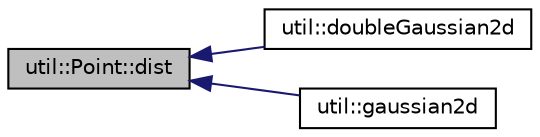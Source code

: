 digraph "util::Point::dist"
{
  edge [fontname="Helvetica",fontsize="10",labelfontname="Helvetica",labelfontsize="10"];
  node [fontname="Helvetica",fontsize="10",shape=record];
  rankdir="LR";
  Node17 [label="util::Point::dist",height=0.2,width=0.4,color="black", fillcolor="grey75", style="filled", fontcolor="black"];
  Node17 -> Node18 [dir="back",color="midnightblue",fontsize="10",style="solid",fontname="Helvetica"];
  Node18 [label="util::doubleGaussian2d",height=0.2,width=0.4,color="black", fillcolor="white", style="filled",URL="$namespaceutil.html#a58e32fb4508d62369fbccfcc89c425ef",tooltip="Compute sum of two gaussian function in 2-d. "];
  Node17 -> Node19 [dir="back",color="midnightblue",fontsize="10",style="solid",fontname="Helvetica"];
  Node19 [label="util::gaussian2d",height=0.2,width=0.4,color="black", fillcolor="white", style="filled",URL="$namespaceutil.html#a88b51abc3e98d9abcee326e275c4bd22",tooltip="Compute gaussian function in 2-d. "];
}
